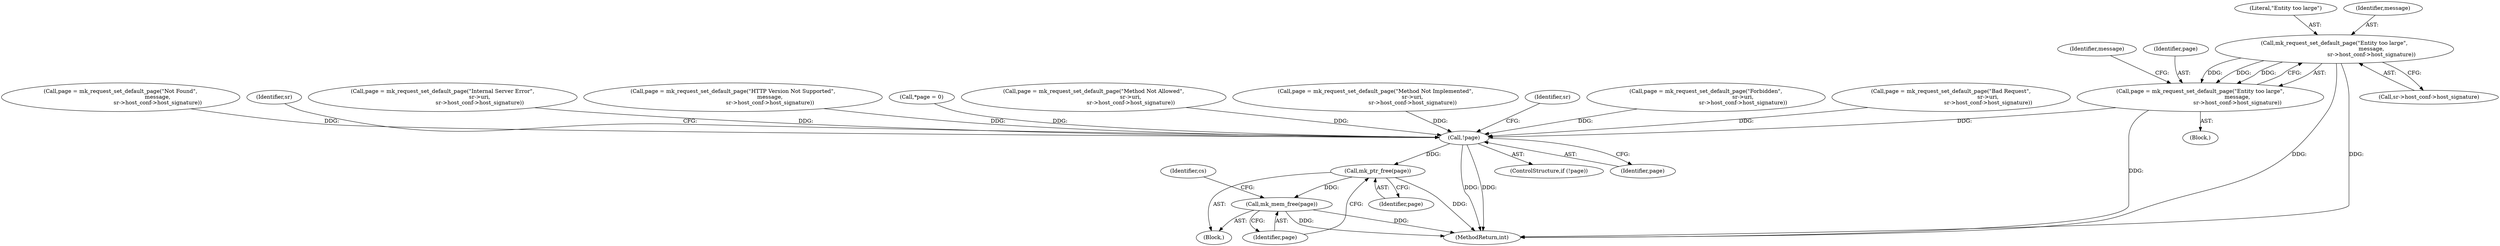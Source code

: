 digraph "0_monkey_b2d0e6f92310bb14a15aa2f8e96e1fb5379776dd@pointer" {
"1000297" [label="(Call,mk_request_set_default_page(\"Entity too large\",\n                                           message,\n                                           sr->host_conf->host_signature))"];
"1000295" [label="(Call,page = mk_request_set_default_page(\"Entity too large\",\n                                           message,\n                                           sr->host_conf->host_signature))"];
"1000411" [label="(Call,!page)"];
"1000456" [label="(Call,mk_ptr_free(page))"];
"1000458" [label="(Call,mk_mem_free(page))"];
"1000327" [label="(Call,page = mk_request_set_default_page(\"Method Not Implemented\",\n                                           sr->uri,\n                                           sr->host_conf->host_signature))"];
"1000439" [label="(Block,)"];
"1000307" [label="(Identifier,message)"];
"1000467" [label="(MethodReturn,int)"];
"1000427" [label="(Identifier,sr)"];
"1000462" [label="(Identifier,cs)"];
"1000246" [label="(Call,page = mk_request_set_default_page(\"Forbidden\",\n                                           sr->uri,\n                                           sr->host_conf->host_signature))"];
"1000411" [label="(Call,!page)"];
"1000232" [label="(Call,page = mk_request_set_default_page(\"Bad Request\",\n                                           sr->uri,\n                                           sr->host_conf->host_signature))"];
"1000297" [label="(Call,mk_request_set_default_page(\"Entity too large\",\n                                           message,\n                                           sr->host_conf->host_signature))"];
"1000270" [label="(Call,page = mk_request_set_default_page(\"Not Found\",\n                                           message,\n                                           sr->host_conf->host_signature))"];
"1000458" [label="(Call,mk_mem_free(page))"];
"1000295" [label="(Call,page = mk_request_set_default_page(\"Entity too large\",\n                                           message,\n                                           sr->host_conf->host_signature))"];
"1000418" [label="(Identifier,sr)"];
"1000457" [label="(Identifier,page)"];
"1000298" [label="(Literal,\"Entity too large\")"];
"1000299" [label="(Identifier,message)"];
"1000230" [label="(Block,)"];
"1000300" [label="(Call,sr->host_conf->host_signature)"];
"1000410" [label="(ControlStructure,if (!page))"];
"1000341" [label="(Call,page = mk_request_set_default_page(\"Internal Server Error\",\n                                           sr->uri,\n                                           sr->host_conf->host_signature))"];
"1000358" [label="(Call,page = mk_request_set_default_page(\"HTTP Version Not Supported\",\n                                           message,\n                                           sr->host_conf->host_signature))"];
"1000114" [label="(Call,*page = 0)"];
"1000412" [label="(Identifier,page)"];
"1000459" [label="(Identifier,page)"];
"1000310" [label="(Call,page = mk_request_set_default_page(\"Method Not Allowed\",\n                                           sr->uri,\n                                           sr->host_conf->host_signature))"];
"1000456" [label="(Call,mk_ptr_free(page))"];
"1000296" [label="(Identifier,page)"];
"1000297" -> "1000295"  [label="AST: "];
"1000297" -> "1000300"  [label="CFG: "];
"1000298" -> "1000297"  [label="AST: "];
"1000299" -> "1000297"  [label="AST: "];
"1000300" -> "1000297"  [label="AST: "];
"1000295" -> "1000297"  [label="CFG: "];
"1000297" -> "1000467"  [label="DDG: "];
"1000297" -> "1000467"  [label="DDG: "];
"1000297" -> "1000295"  [label="DDG: "];
"1000297" -> "1000295"  [label="DDG: "];
"1000297" -> "1000295"  [label="DDG: "];
"1000295" -> "1000230"  [label="AST: "];
"1000296" -> "1000295"  [label="AST: "];
"1000307" -> "1000295"  [label="CFG: "];
"1000295" -> "1000467"  [label="DDG: "];
"1000295" -> "1000411"  [label="DDG: "];
"1000411" -> "1000410"  [label="AST: "];
"1000411" -> "1000412"  [label="CFG: "];
"1000412" -> "1000411"  [label="AST: "];
"1000418" -> "1000411"  [label="CFG: "];
"1000427" -> "1000411"  [label="CFG: "];
"1000411" -> "1000467"  [label="DDG: "];
"1000411" -> "1000467"  [label="DDG: "];
"1000232" -> "1000411"  [label="DDG: "];
"1000310" -> "1000411"  [label="DDG: "];
"1000327" -> "1000411"  [label="DDG: "];
"1000114" -> "1000411"  [label="DDG: "];
"1000341" -> "1000411"  [label="DDG: "];
"1000270" -> "1000411"  [label="DDG: "];
"1000246" -> "1000411"  [label="DDG: "];
"1000358" -> "1000411"  [label="DDG: "];
"1000411" -> "1000456"  [label="DDG: "];
"1000456" -> "1000439"  [label="AST: "];
"1000456" -> "1000457"  [label="CFG: "];
"1000457" -> "1000456"  [label="AST: "];
"1000459" -> "1000456"  [label="CFG: "];
"1000456" -> "1000467"  [label="DDG: "];
"1000456" -> "1000458"  [label="DDG: "];
"1000458" -> "1000439"  [label="AST: "];
"1000458" -> "1000459"  [label="CFG: "];
"1000459" -> "1000458"  [label="AST: "];
"1000462" -> "1000458"  [label="CFG: "];
"1000458" -> "1000467"  [label="DDG: "];
"1000458" -> "1000467"  [label="DDG: "];
}
